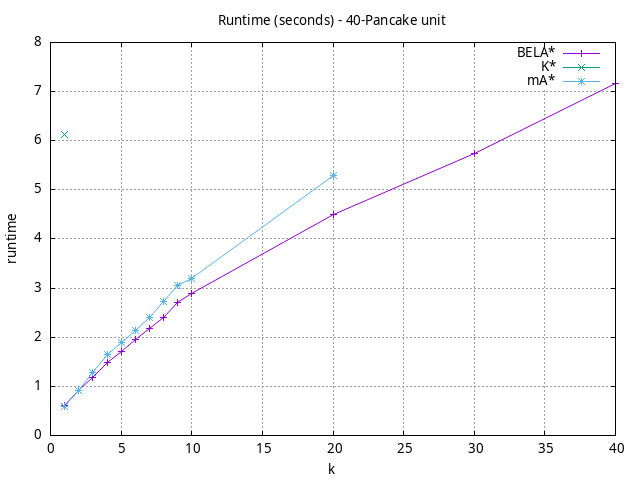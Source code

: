 #!/usr/bin/gnuplot
# -*- coding: utf-8 -*-
#
# results/n-pancake/unit/40/40pancake.heuristic.runtime.gnuplot
#
# Started on 04/09/2024 14:21:22
# Author: Carlos Linares López
set grid
set xlabel "k"
set ylabel "runtime"

set title "Runtime (seconds) - 40-Pancake unit"

set terminal png enhanced font "Ariel,10"
set output '40pancake.heuristic.runtime.png'

plot "-" title "BELA*"      with linesp, "-" title "K*"      with linesp, "-" title "mA*"      with linesp

	1 0.60928064618
	2 0.9234553559000002
	3 1.1900919060000001
	4 1.483391623
	5 1.7180125910000001
	6 1.9630990369999999
	7 2.18526997
	8 2.40397046
	9 2.70770717
	10 2.8903464899999993
	20 4.49858895
	30 5.734847450000001
	40 7.1624317
end
	1 6.1216742790000005
end
	1 0.5953269184300001
	2 0.9242559176000001
	3 1.274464002
	4 1.6417047889999998
	5 1.900287385
	6 2.1404801959999995
	7 2.4090902229999993
	8 2.72126113
	9 3.06107093
	10 3.1945773399999995
	20 5.3009398899999995
end
